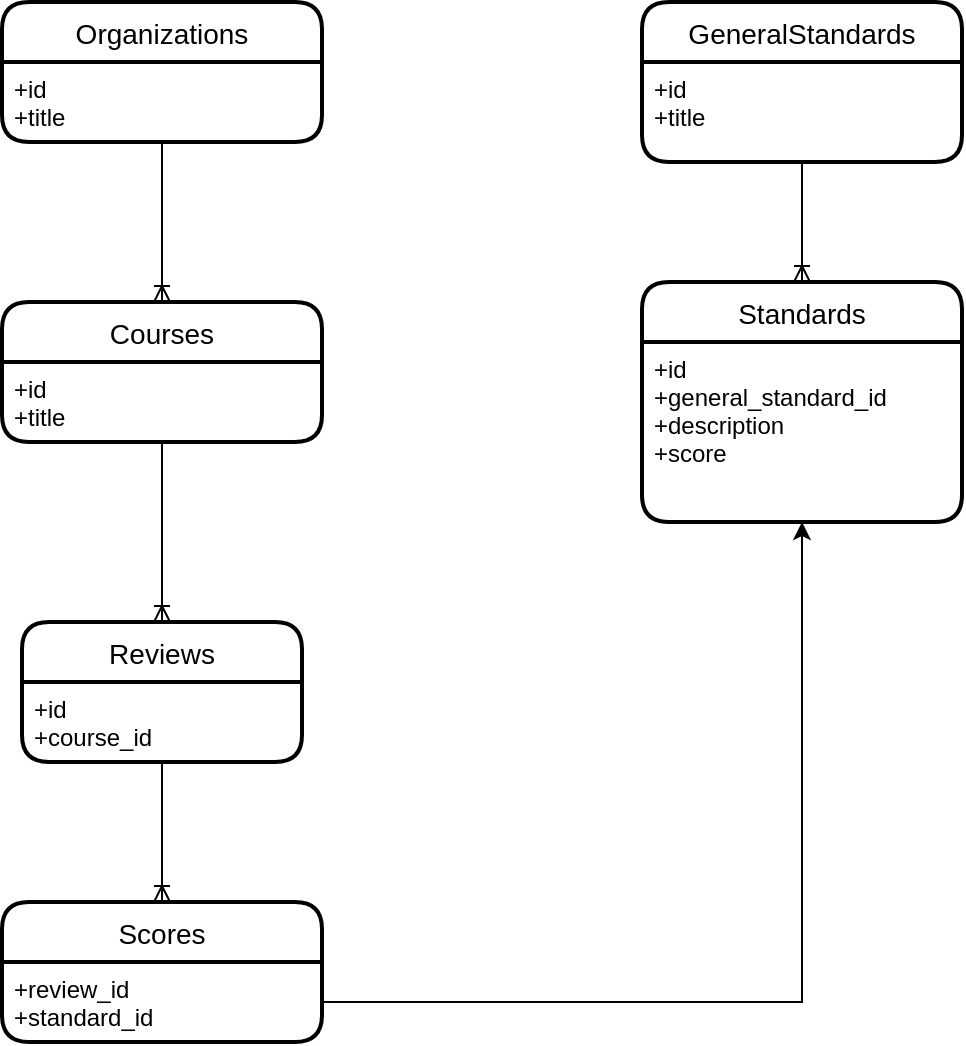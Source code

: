 <mxfile version="13.7.9" type="device"><diagram id="R2lEEEUBdFMjLlhIrx00" name="Page-1"><mxGraphModel dx="1378" dy="748" grid="1" gridSize="10" guides="1" tooltips="1" connect="1" arrows="1" fold="1" page="1" pageScale="1" pageWidth="850" pageHeight="1100" math="0" shadow="0" extFonts="Permanent Marker^https://fonts.googleapis.com/css?family=Permanent+Marker"><root><mxCell id="0"/><mxCell id="1" parent="0"/><mxCell id="ehZq_irp4kU4pL6KUgfx-7" value="Organizations" style="swimlane;childLayout=stackLayout;horizontal=1;startSize=30;horizontalStack=0;rounded=1;fontSize=14;fontStyle=0;strokeWidth=2;resizeParent=0;resizeLast=1;shadow=0;dashed=0;align=center;" parent="1" vertex="1"><mxGeometry x="70" y="30" width="160" height="70" as="geometry"/></mxCell><mxCell id="ehZq_irp4kU4pL6KUgfx-8" value="+id&#xA;+title&#xA;" style="align=left;strokeColor=none;fillColor=none;spacingLeft=4;fontSize=12;verticalAlign=top;resizable=0;rotatable=0;part=1;" parent="ehZq_irp4kU4pL6KUgfx-7" vertex="1"><mxGeometry y="30" width="160" height="40" as="geometry"/></mxCell><mxCell id="ehZq_irp4kU4pL6KUgfx-4" value="Courses" style="swimlane;childLayout=stackLayout;horizontal=1;startSize=30;horizontalStack=0;rounded=1;fontSize=14;fontStyle=0;strokeWidth=2;resizeParent=0;resizeLast=1;shadow=0;dashed=0;align=center;" parent="1" vertex="1"><mxGeometry x="70" y="180" width="160" height="70" as="geometry"/></mxCell><mxCell id="ehZq_irp4kU4pL6KUgfx-5" value="+id&#xA;+title&#xA;" style="align=left;strokeColor=none;fillColor=none;spacingLeft=4;fontSize=12;verticalAlign=top;resizable=0;rotatable=0;part=1;" parent="ehZq_irp4kU4pL6KUgfx-4" vertex="1"><mxGeometry y="30" width="160" height="40" as="geometry"/></mxCell><mxCell id="i5ZaPHxZoPClEI5BYVWM-1" value="Reviews" style="swimlane;childLayout=stackLayout;horizontal=1;startSize=30;horizontalStack=0;rounded=1;fontSize=14;fontStyle=0;strokeWidth=2;resizeParent=0;resizeLast=1;shadow=0;dashed=0;align=center;" vertex="1" parent="1"><mxGeometry x="80" y="340" width="140" height="70" as="geometry"/></mxCell><mxCell id="i5ZaPHxZoPClEI5BYVWM-2" value="+id&#xA;+course_id&#xA;" style="align=left;strokeColor=none;fillColor=none;spacingLeft=4;fontSize=12;verticalAlign=top;resizable=0;rotatable=0;part=1;" vertex="1" parent="i5ZaPHxZoPClEI5BYVWM-1"><mxGeometry y="30" width="140" height="40" as="geometry"/></mxCell><mxCell id="i5ZaPHxZoPClEI5BYVWM-3" value="Scores" style="swimlane;childLayout=stackLayout;horizontal=1;startSize=30;horizontalStack=0;rounded=1;fontSize=14;fontStyle=0;strokeWidth=2;resizeParent=0;resizeLast=1;shadow=0;dashed=0;align=center;" vertex="1" parent="1"><mxGeometry x="70" y="480" width="160" height="70" as="geometry"/></mxCell><mxCell id="i5ZaPHxZoPClEI5BYVWM-4" value="+review_id&#xA;+standard_id&#xA;" style="align=left;strokeColor=none;fillColor=none;spacingLeft=4;fontSize=12;verticalAlign=top;resizable=0;rotatable=0;part=1;" vertex="1" parent="i5ZaPHxZoPClEI5BYVWM-3"><mxGeometry y="30" width="160" height="40" as="geometry"/></mxCell><mxCell id="ehZq_irp4kU4pL6KUgfx-2" value="GeneralStandards" style="swimlane;childLayout=stackLayout;horizontal=1;startSize=30;horizontalStack=0;rounded=1;fontSize=14;fontStyle=0;strokeWidth=2;resizeParent=0;resizeLast=1;shadow=0;dashed=0;align=center;" parent="1" vertex="1"><mxGeometry x="390" y="30" width="160" height="80" as="geometry"><mxRectangle x="90" y="110" width="150" height="30" as="alternateBounds"/></mxGeometry></mxCell><mxCell id="ehZq_irp4kU4pL6KUgfx-3" value="+id&#xA;+title" style="align=left;strokeColor=none;fillColor=none;spacingLeft=4;fontSize=12;verticalAlign=top;resizable=0;rotatable=0;part=1;" parent="ehZq_irp4kU4pL6KUgfx-2" vertex="1"><mxGeometry y="30" width="160" height="50" as="geometry"/></mxCell><mxCell id="ehZq_irp4kU4pL6KUgfx-9" value="Standards" style="swimlane;childLayout=stackLayout;horizontal=1;startSize=30;horizontalStack=0;rounded=1;fontSize=14;fontStyle=0;strokeWidth=2;resizeParent=0;resizeLast=1;shadow=0;dashed=0;align=center;" parent="1" vertex="1"><mxGeometry x="390" y="170" width="160" height="120" as="geometry"/></mxCell><mxCell id="ehZq_irp4kU4pL6KUgfx-10" value="+id&#xA;+general_standard_id&#xA;+description&#xA;+score&#xA;" style="align=left;strokeColor=none;fillColor=none;spacingLeft=4;fontSize=12;verticalAlign=top;resizable=0;rotatable=0;part=1;" parent="ehZq_irp4kU4pL6KUgfx-9" vertex="1"><mxGeometry y="30" width="160" height="90" as="geometry"/></mxCell><mxCell id="i5ZaPHxZoPClEI5BYVWM-8" style="edgeStyle=orthogonalEdgeStyle;rounded=0;orthogonalLoop=1;jettySize=auto;html=1;entryX=0.5;entryY=0;entryDx=0;entryDy=0;endArrow=ERoneToMany;endFill=0;" edge="1" parent="1" source="ehZq_irp4kU4pL6KUgfx-8" target="ehZq_irp4kU4pL6KUgfx-4"><mxGeometry relative="1" as="geometry"/></mxCell><mxCell id="i5ZaPHxZoPClEI5BYVWM-9" style="edgeStyle=orthogonalEdgeStyle;rounded=0;orthogonalLoop=1;jettySize=auto;html=1;endArrow=ERoneToMany;endFill=0;" edge="1" parent="1" source="ehZq_irp4kU4pL6KUgfx-5" target="i5ZaPHxZoPClEI5BYVWM-1"><mxGeometry relative="1" as="geometry"/></mxCell><mxCell id="i5ZaPHxZoPClEI5BYVWM-10" style="edgeStyle=orthogonalEdgeStyle;rounded=0;orthogonalLoop=1;jettySize=auto;html=1;endArrow=ERoneToMany;endFill=0;" edge="1" parent="1" source="i5ZaPHxZoPClEI5BYVWM-2" target="i5ZaPHxZoPClEI5BYVWM-3"><mxGeometry relative="1" as="geometry"/></mxCell><mxCell id="i5ZaPHxZoPClEI5BYVWM-11" style="edgeStyle=orthogonalEdgeStyle;rounded=0;orthogonalLoop=1;jettySize=auto;html=1;entryX=0.5;entryY=0;entryDx=0;entryDy=0;endArrow=ERoneToMany;endFill=0;" edge="1" parent="1" source="ehZq_irp4kU4pL6KUgfx-3" target="ehZq_irp4kU4pL6KUgfx-9"><mxGeometry relative="1" as="geometry"/></mxCell><mxCell id="i5ZaPHxZoPClEI5BYVWM-12" style="edgeStyle=orthogonalEdgeStyle;rounded=0;orthogonalLoop=1;jettySize=auto;html=1;endArrow=classic;endFill=1;" edge="1" parent="1" source="i5ZaPHxZoPClEI5BYVWM-4" target="ehZq_irp4kU4pL6KUgfx-10"><mxGeometry relative="1" as="geometry"/></mxCell></root></mxGraphModel></diagram></mxfile>